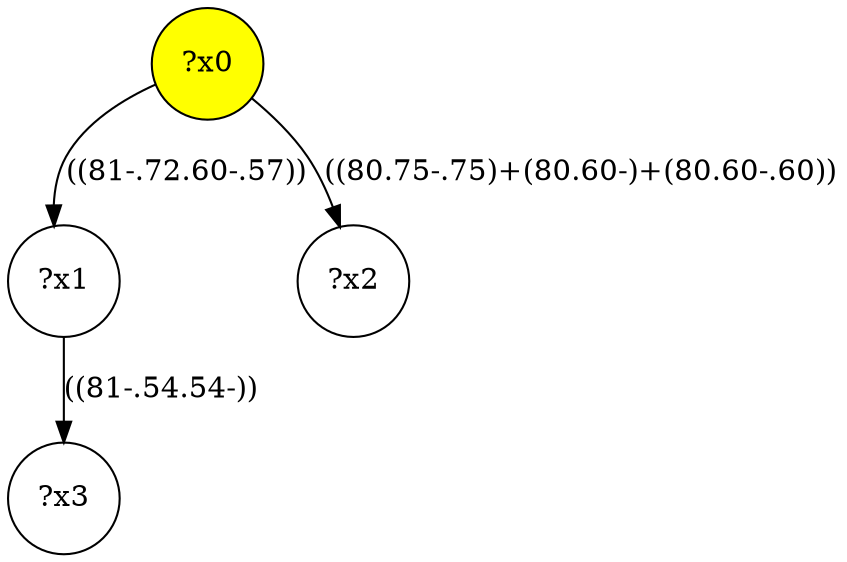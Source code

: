 digraph g {
	x0 [fillcolor="yellow", style="filled," shape=circle, label="?x0"];
	x1 [shape=circle, label="?x1"];
	x0 -> x1 [label="((81-.72.60-.57))"];
	x2 [shape=circle, label="?x2"];
	x0 -> x2 [label="((80.75-.75)+(80.60-)+(80.60-.60))"];
	x3 [shape=circle, label="?x3"];
	x1 -> x3 [label="((81-.54.54-))"];
}
